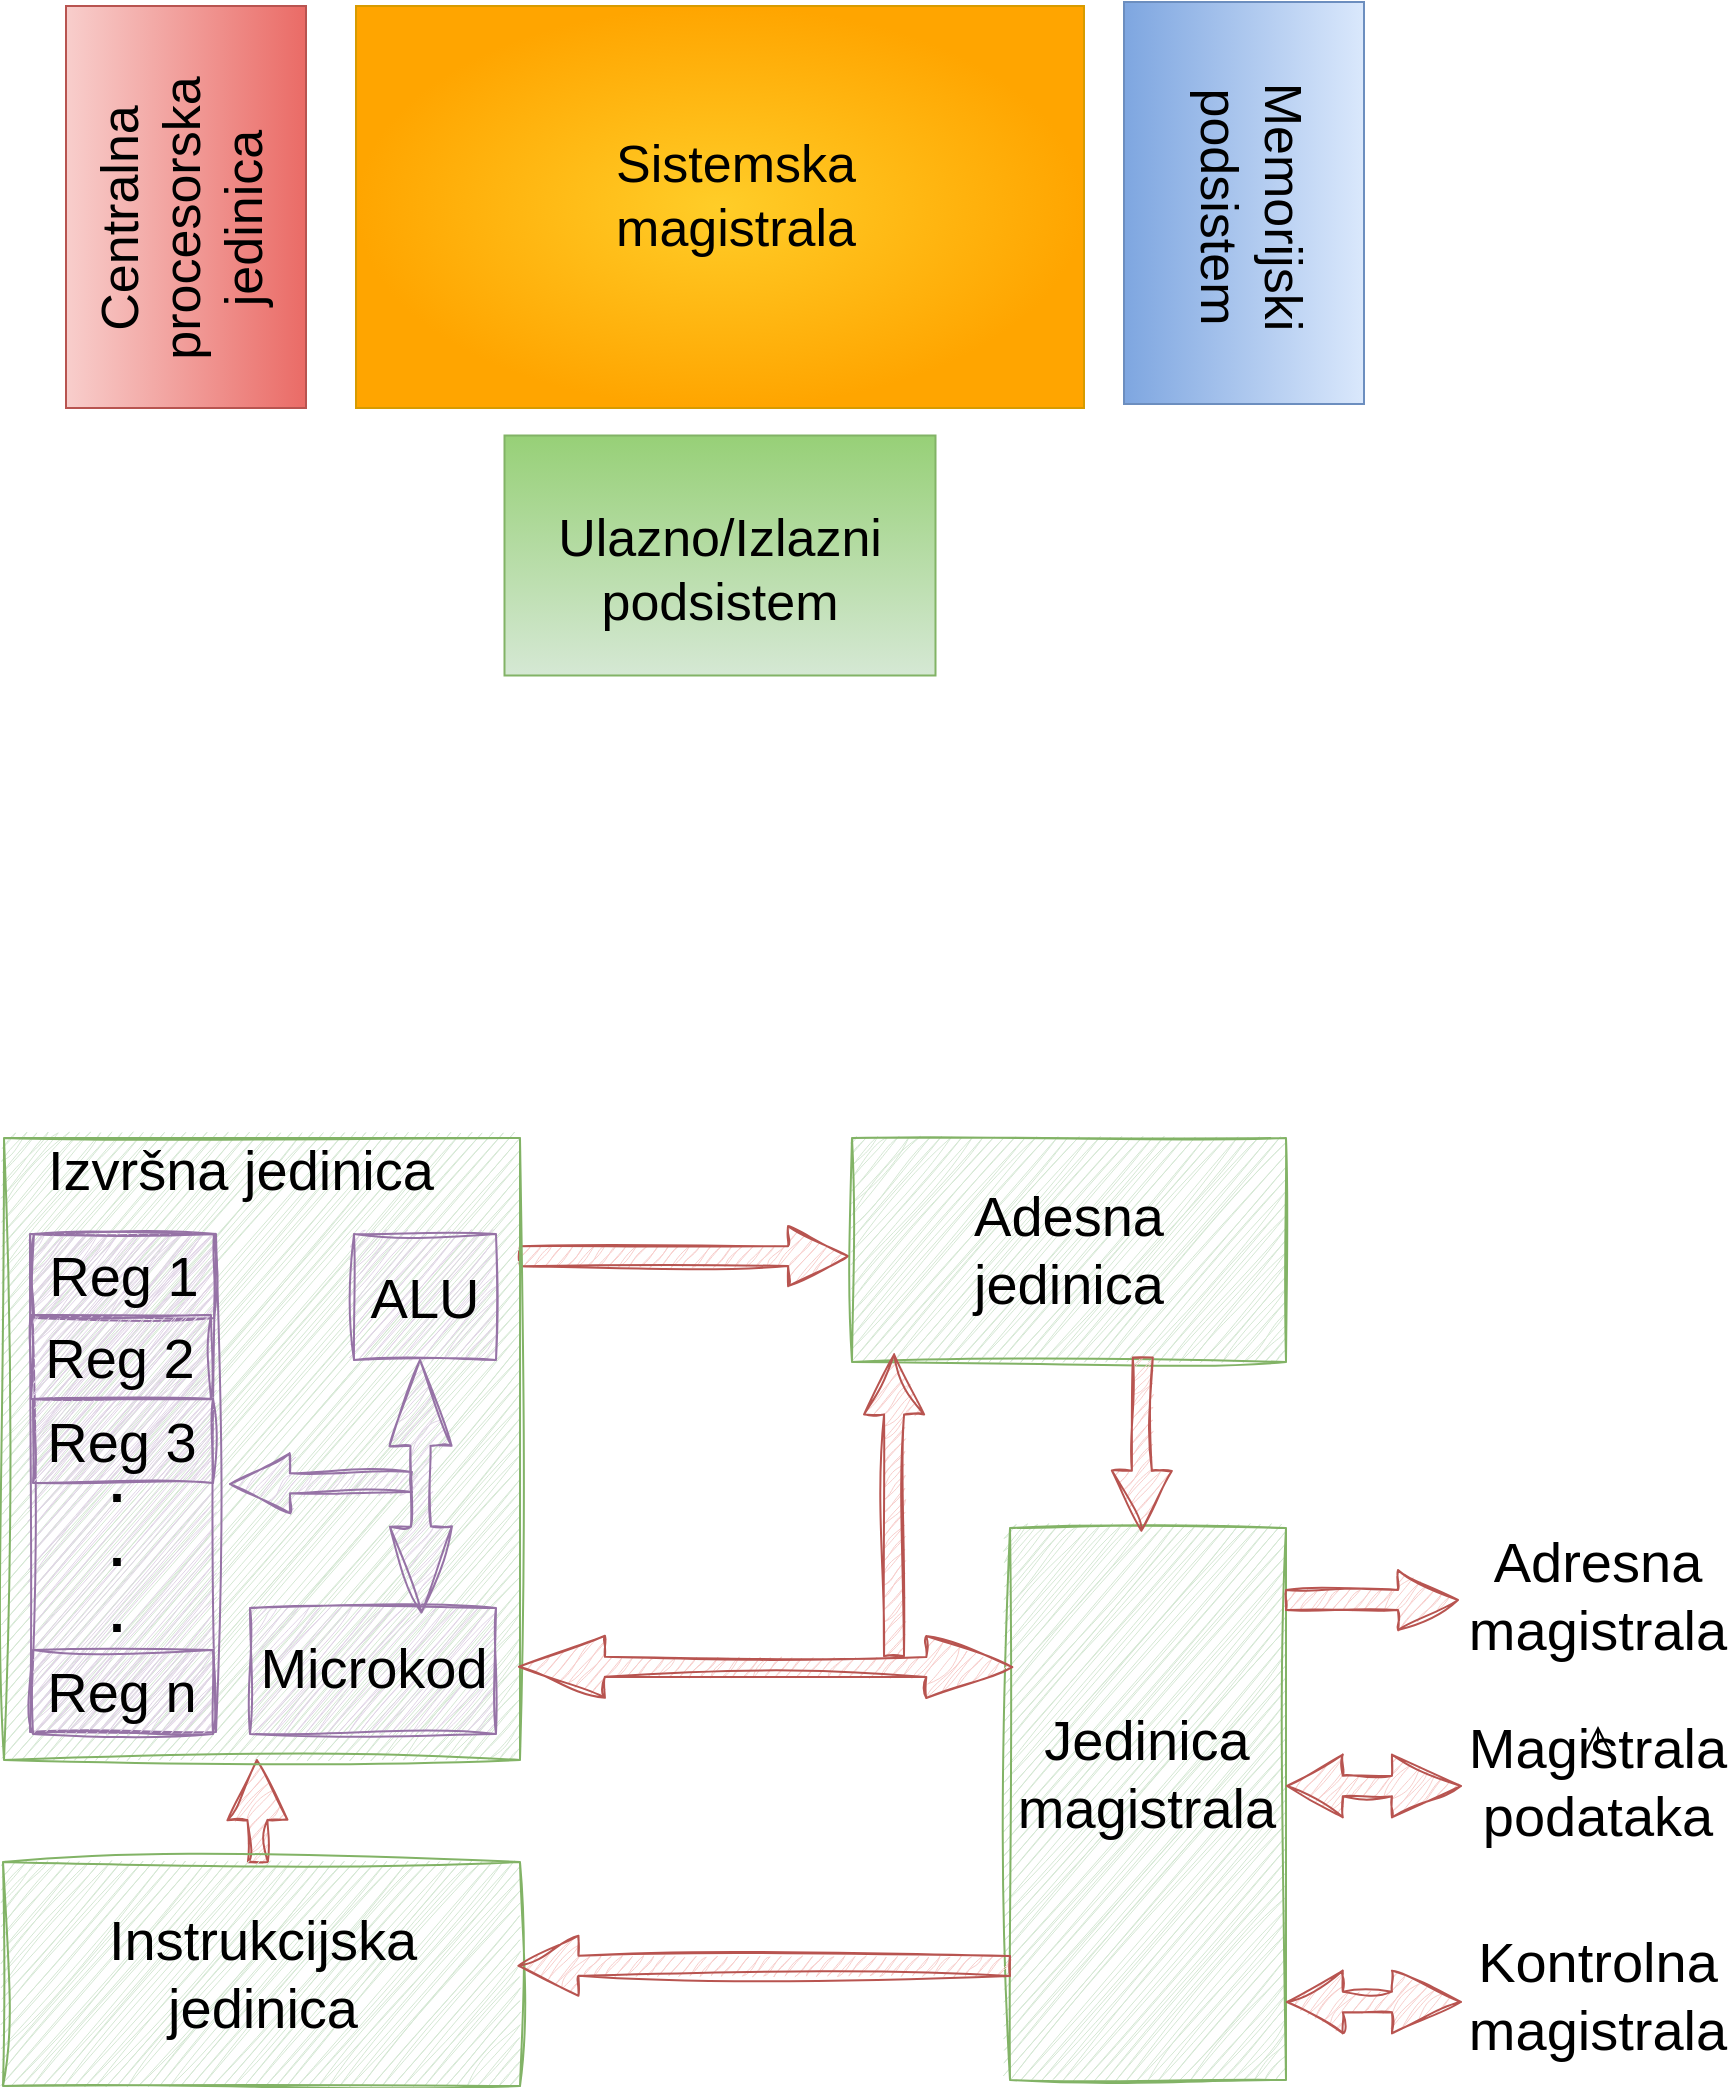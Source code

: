 <mxfile version="22.0.2" type="github">
  <diagram name="Page-1" id="v8bC0ISwI544UaWsLMjW">
    <mxGraphModel dx="3046" dy="1046" grid="0" gridSize="10" guides="1" tooltips="1" connect="1" arrows="1" fold="1" page="1" pageScale="1" pageWidth="827" pageHeight="1169" math="0" shadow="0">
      <root>
        <mxCell id="0" />
        <mxCell id="1" parent="0" />
        <mxCell id="QuMXMfQwbGcWrYARciGg-44" style="edgeStyle=none;curved=1;rounded=0;orthogonalLoop=1;jettySize=auto;html=1;endArrow=open;sourcePerimeterSpacing=8;targetPerimeterSpacing=8;shape=arrow;entryX=0.51;entryY=0;entryDx=0;entryDy=0;entryPerimeter=0;sketch=1;curveFitting=1;jiggle=2;fillColor=#f8cecc;strokeColor=#b85450;exitX=0.507;exitY=1;exitDx=0;exitDy=0;exitPerimeter=0;" edge="1" parent="1" source="QuMXMfQwbGcWrYARciGg-42" target="QuMXMfQwbGcWrYARciGg-1">
          <mxGeometry relative="1" as="geometry">
            <mxPoint x="-655" y="958" as="targetPoint" />
            <mxPoint x="-659" y="1024" as="sourcePoint" />
            <Array as="points">
              <mxPoint x="-659" y="930" />
            </Array>
          </mxGeometry>
        </mxCell>
        <mxCell id="NqR2vv7vECb0ex2Q4SwO-4" value="" style="verticalLabelPosition=bottom;verticalAlign=top;html=1;shape=mxgraph.basic.rect;fillColor2=none;strokeWidth=1;size=20;indent=5;fillColor=#f8cecc;strokeColor=#b85450;gradientColor=#ea6b66;gradientDirection=west;rotation=-180;" parent="1" vertex="1">
          <mxGeometry x="-738" y="70" width="120" height="201" as="geometry" />
        </mxCell>
        <mxCell id="NqR2vv7vECb0ex2Q4SwO-5" value="" style="verticalLabelPosition=bottom;verticalAlign=top;html=1;shape=mxgraph.basic.rect;fillColor2=none;strokeWidth=1;size=20;indent=5;fillColor=#dae8fc;strokeColor=#6c8ebf;gradientColor=#7ea6e0;gradientDirection=east;rotation=-180;" parent="1" vertex="1">
          <mxGeometry x="-209" y="68" width="120" height="201" as="geometry" />
        </mxCell>
        <mxCell id="NqR2vv7vECb0ex2Q4SwO-6" value="" style="verticalLabelPosition=bottom;verticalAlign=top;html=1;shape=mxgraph.basic.rect;fillColor2=none;strokeWidth=1;size=20;indent=5;fillColor=#d5e8d4;strokeColor=#82b366;rotation=90;gradientColor=#97d077;gradientDirection=west;" parent="1" vertex="1">
          <mxGeometry x="-471" y="237" width="120" height="215.5" as="geometry" />
        </mxCell>
        <mxCell id="NqR2vv7vECb0ex2Q4SwO-7" value="" style="verticalLabelPosition=bottom;verticalAlign=top;html=1;shape=mxgraph.basic.rect;fillColor2=none;strokeWidth=1;size=20;indent=5;fillColor=#ffcd28;strokeColor=#d79b00;gradientColor=#ffa500;gradientDirection=radial;rotation=-180;" parent="1" vertex="1">
          <mxGeometry x="-593" y="70" width="364" height="201" as="geometry" />
        </mxCell>
        <mxCell id="NqR2vv7vECb0ex2Q4SwO-8" value="Sistemska magistrala" style="text;strokeColor=none;fillColor=none;html=1;align=center;verticalAlign=middle;whiteSpace=wrap;rounded=0;fontSize=26;" parent="1" vertex="1">
          <mxGeometry x="-433" y="150" width="60" height="30" as="geometry" />
        </mxCell>
        <mxCell id="NqR2vv7vECb0ex2Q4SwO-9" value="Centralna&lt;br&gt;procesorska&lt;br&gt;jedinica" style="text;strokeColor=none;fillColor=none;html=1;align=center;verticalAlign=middle;whiteSpace=wrap;rounded=0;fontSize=26;rotation=-90;" parent="1" vertex="1">
          <mxGeometry x="-710" y="161" width="60" height="30" as="geometry" />
        </mxCell>
        <mxCell id="NqR2vv7vECb0ex2Q4SwO-11" value="Memorijski&lt;br&gt;podsistem" style="text;strokeColor=none;fillColor=none;html=1;align=center;verticalAlign=middle;whiteSpace=wrap;rounded=0;fontSize=26;rotation=90;" parent="1" vertex="1">
          <mxGeometry x="-175" y="155.5" width="60" height="30" as="geometry" />
        </mxCell>
        <mxCell id="NqR2vv7vECb0ex2Q4SwO-14" value="Ulazno/Izlazni podsistem" style="text;strokeColor=none;fillColor=none;html=1;align=center;verticalAlign=middle;whiteSpace=wrap;rounded=0;fontSize=26;" parent="1" vertex="1">
          <mxGeometry x="-441" y="337" width="60" height="30" as="geometry" />
        </mxCell>
        <mxCell id="QuMXMfQwbGcWrYARciGg-5" style="edgeStyle=none;curved=1;rounded=0;orthogonalLoop=1;jettySize=auto;html=1;endArrow=open;sourcePerimeterSpacing=8;targetPerimeterSpacing=8;shape=arrow;exitX=0;exitY=0.81;exitDx=0;exitDy=0;exitPerimeter=0;entryX=1.009;entryY=0.473;entryDx=0;entryDy=0;entryPerimeter=0;sketch=1;curveFitting=1;jiggle=2;fillColor=#f8cecc;strokeColor=#b85450;" edge="1" parent="1" source="QuMXMfQwbGcWrYARciGg-1" target="QuMXMfQwbGcWrYARciGg-2">
          <mxGeometry relative="1" as="geometry">
            <mxPoint x="-431" y="821" as="targetPoint" />
            <Array as="points">
              <mxPoint x="-407" y="753" />
            </Array>
          </mxGeometry>
        </mxCell>
        <mxCell id="QuMXMfQwbGcWrYARciGg-1" value="" style="verticalLabelPosition=bottom;verticalAlign=top;html=1;shape=mxgraph.basic.rect;fillColor2=none;strokeWidth=1;size=20;indent=5;gradientDirection=radial;rotation=-180;sketch=1;curveFitting=1;jiggle=2;fillColor=#d5e8d4;strokeColor=#82b366;" vertex="1" parent="1">
          <mxGeometry x="-769" y="636" width="258" height="311" as="geometry" />
        </mxCell>
        <mxCell id="QuMXMfQwbGcWrYARciGg-8" value="" style="group" vertex="1" connectable="0" parent="1">
          <mxGeometry x="-345" y="636" width="217" height="112" as="geometry" />
        </mxCell>
        <mxCell id="QuMXMfQwbGcWrYARciGg-2" value="" style="verticalLabelPosition=bottom;verticalAlign=top;html=1;shape=mxgraph.basic.rect;fillColor2=none;strokeWidth=1;size=20;indent=5;gradientDirection=radial;rotation=-180;sketch=1;curveFitting=1;jiggle=2;fillColor=#d5e8d4;strokeColor=#82b366;" vertex="1" parent="QuMXMfQwbGcWrYARciGg-8">
          <mxGeometry width="217.0" height="112" as="geometry" />
        </mxCell>
        <mxCell id="QuMXMfQwbGcWrYARciGg-6" value="Adesna jedinica" style="text;strokeColor=none;fillColor=none;html=1;align=center;verticalAlign=middle;whiteSpace=wrap;rounded=0;sketch=1;curveFitting=1;jiggle=2;fontSize=28;fontColor=#000000;" vertex="1" parent="QuMXMfQwbGcWrYARciGg-8">
          <mxGeometry x="47.868" y="22.5" width="121.265" height="67" as="geometry" />
        </mxCell>
        <mxCell id="QuMXMfQwbGcWrYARciGg-11" value="" style="verticalLabelPosition=bottom;verticalAlign=top;html=1;shape=mxgraph.basic.rect;fillColor2=none;strokeWidth=1;size=20;indent=5;gradientDirection=radial;rotation=-180;sketch=1;curveFitting=1;jiggle=2;fillColor=#e1d5e7;strokeColor=#9673a6;" vertex="1" parent="1">
          <mxGeometry x="-594" y="684" width="71" height="63" as="geometry" />
        </mxCell>
        <mxCell id="QuMXMfQwbGcWrYARciGg-9" value="ALU" style="text;strokeColor=none;fillColor=none;html=1;align=center;verticalAlign=middle;whiteSpace=wrap;rounded=0;sketch=1;curveFitting=1;jiggle=2;fontSize=28;fontColor=#000000;" vertex="1" parent="1">
          <mxGeometry x="-591" y="696" width="65" height="39" as="geometry" />
        </mxCell>
        <mxCell id="QuMXMfQwbGcWrYARciGg-13" value="" style="verticalLabelPosition=bottom;verticalAlign=top;html=1;shape=mxgraph.basic.rect;fillColor2=none;strokeWidth=1;size=20;indent=5;gradientDirection=radial;rotation=-180;sketch=1;curveFitting=1;jiggle=2;fillColor=#e1d5e7;strokeColor=#9673a6;" vertex="1" parent="1">
          <mxGeometry x="-646" y="871" width="123" height="63" as="geometry" />
        </mxCell>
        <mxCell id="QuMXMfQwbGcWrYARciGg-14" value="Microkod" style="text;strokeColor=none;fillColor=none;html=1;align=center;verticalAlign=middle;whiteSpace=wrap;rounded=0;sketch=1;curveFitting=1;jiggle=2;fontSize=28;fontColor=#000000;" vertex="1" parent="1">
          <mxGeometry x="-644" y="881" width="120" height="39" as="geometry" />
        </mxCell>
        <mxCell id="QuMXMfQwbGcWrYARciGg-15" value="" style="verticalLabelPosition=bottom;verticalAlign=top;html=1;shape=mxgraph.basic.rect;fillColor2=none;strokeWidth=1;size=20;indent=5;gradientDirection=radial;rotation=-180;sketch=1;curveFitting=1;jiggle=2;fillColor=#e1d5e7;strokeColor=#9673a6;" vertex="1" parent="1">
          <mxGeometry x="-756" y="684" width="93" height="249" as="geometry" />
        </mxCell>
        <mxCell id="QuMXMfQwbGcWrYARciGg-16" value="" style="verticalLabelPosition=bottom;verticalAlign=top;html=1;shape=mxgraph.basic.rect;fillColor2=none;strokeWidth=1;size=20;indent=5;gradientDirection=radial;rotation=-180;sketch=1;curveFitting=1;jiggle=2;fillColor=#e1d5e7;strokeColor=#9673a6;" vertex="1" parent="1">
          <mxGeometry x="-754" y="684" width="90" height="42" as="geometry" />
        </mxCell>
        <mxCell id="QuMXMfQwbGcWrYARciGg-17" value="Reg 1" style="text;strokeColor=none;fillColor=none;html=1;align=center;verticalAlign=middle;whiteSpace=wrap;rounded=0;sketch=1;curveFitting=1;jiggle=2;fontSize=28;fontColor=#000000;" vertex="1" parent="1">
          <mxGeometry x="-769.5" y="685.5" width="120" height="39" as="geometry" />
        </mxCell>
        <mxCell id="QuMXMfQwbGcWrYARciGg-18" value="" style="verticalLabelPosition=bottom;verticalAlign=top;html=1;shape=mxgraph.basic.rect;fillColor2=none;strokeWidth=1;size=20;indent=5;gradientDirection=radial;rotation=-180;sketch=1;curveFitting=1;jiggle=2;fillColor=#e1d5e7;strokeColor=#9673a6;" vertex="1" parent="1">
          <mxGeometry x="-755.5" y="724.5" width="90" height="42" as="geometry" />
        </mxCell>
        <mxCell id="QuMXMfQwbGcWrYARciGg-19" value="Reg 2" style="text;strokeColor=none;fillColor=none;html=1;align=center;verticalAlign=middle;whiteSpace=wrap;rounded=0;sketch=1;curveFitting=1;jiggle=2;fontSize=28;fontColor=#000000;" vertex="1" parent="1">
          <mxGeometry x="-771" y="726" width="120" height="39" as="geometry" />
        </mxCell>
        <mxCell id="QuMXMfQwbGcWrYARciGg-20" value="" style="verticalLabelPosition=bottom;verticalAlign=top;html=1;shape=mxgraph.basic.rect;fillColor2=none;strokeWidth=1;size=20;indent=5;gradientDirection=radial;rotation=-180;sketch=1;curveFitting=1;jiggle=2;fillColor=#e1d5e7;strokeColor=#9673a6;" vertex="1" parent="1">
          <mxGeometry x="-754.5" y="766.5" width="90" height="42" as="geometry" />
        </mxCell>
        <mxCell id="QuMXMfQwbGcWrYARciGg-21" value="Reg 3" style="text;strokeColor=none;fillColor=none;html=1;align=center;verticalAlign=middle;whiteSpace=wrap;rounded=0;sketch=1;curveFitting=1;jiggle=2;fontSize=28;fontColor=#000000;" vertex="1" parent="1">
          <mxGeometry x="-770" y="768" width="120" height="39" as="geometry" />
        </mxCell>
        <mxCell id="QuMXMfQwbGcWrYARciGg-22" value="" style="verticalLabelPosition=bottom;verticalAlign=top;html=1;shape=mxgraph.basic.rect;fillColor2=none;strokeWidth=1;size=20;indent=5;gradientDirection=radial;rotation=-180;sketch=1;curveFitting=1;jiggle=2;fillColor=#e1d5e7;strokeColor=#9673a6;" vertex="1" parent="1">
          <mxGeometry x="-754.5" y="892" width="90" height="42" as="geometry" />
        </mxCell>
        <mxCell id="QuMXMfQwbGcWrYARciGg-23" value="Reg n" style="text;strokeColor=none;fillColor=none;html=1;align=center;verticalAlign=middle;whiteSpace=wrap;rounded=0;sketch=1;curveFitting=1;jiggle=2;fontSize=28;fontColor=#000000;" vertex="1" parent="1">
          <mxGeometry x="-770" y="893.5" width="120" height="39" as="geometry" />
        </mxCell>
        <mxCell id="QuMXMfQwbGcWrYARciGg-24" value="&lt;h6&gt;&lt;font style=&quot;font-size: 27px;&quot;&gt;.&lt;br&gt;&lt;/font&gt;&lt;font style=&quot;font-size: 27px;&quot;&gt;.&lt;br&gt;&lt;/font&gt;&lt;font style=&quot;font-size: 27px;&quot;&gt;.&lt;/font&gt;&lt;/h6&gt;" style="text;strokeColor=none;fillColor=none;html=1;align=center;verticalAlign=middle;whiteSpace=wrap;rounded=0;sketch=1;curveFitting=1;jiggle=2;fontSize=28;" vertex="1" parent="1">
          <mxGeometry x="-731" y="805" width="37" height="72" as="geometry" />
        </mxCell>
        <mxCell id="QuMXMfQwbGcWrYARciGg-34" style="edgeStyle=none;curved=1;rounded=0;orthogonalLoop=1;jettySize=auto;html=1;endArrow=open;sourcePerimeterSpacing=8;targetPerimeterSpacing=8;shape=arrow;sketch=1;curveFitting=1;jiggle=2;fillColor=#e1d5e7;strokeColor=#9673a6;" edge="1" parent="1">
          <mxGeometry relative="1" as="geometry">
            <mxPoint x="-656" y="809" as="targetPoint" />
            <mxPoint x="-565" y="808" as="sourcePoint" />
          </mxGeometry>
        </mxCell>
        <mxCell id="QuMXMfQwbGcWrYARciGg-35" value="" style="shape=flexArrow;endArrow=classic;startArrow=classic;html=1;rounded=0;startSize=14;endSize=14;sourcePerimeterSpacing=8;targetPerimeterSpacing=8;curved=1;sketch=1;curveFitting=1;jiggle=2;fillColor=#e1d5e7;strokeColor=#9673a6;exitX=0.303;exitY=0.956;exitDx=0;exitDy=0;exitPerimeter=0;" edge="1" parent="1" source="QuMXMfQwbGcWrYARciGg-13">
          <mxGeometry width="100" height="100" relative="1" as="geometry">
            <mxPoint x="-551" y="893.5" as="sourcePoint" />
            <mxPoint x="-561" y="746.5" as="targetPoint" />
          </mxGeometry>
        </mxCell>
        <mxCell id="QuMXMfQwbGcWrYARciGg-37" value="" style="verticalLabelPosition=bottom;verticalAlign=top;html=1;shape=mxgraph.basic.rect;fillColor2=none;strokeWidth=1;size=20;indent=5;gradientDirection=radial;rotation=-180;sketch=1;curveFitting=1;jiggle=2;fillColor=#d5e8d4;strokeColor=#82b366;" vertex="1" parent="1">
          <mxGeometry x="-266" y="831" width="138" height="276" as="geometry" />
        </mxCell>
        <mxCell id="QuMXMfQwbGcWrYARciGg-38" value="Jedinica magistrala" style="text;strokeColor=none;fillColor=none;html=1;align=center;verticalAlign=middle;whiteSpace=wrap;rounded=0;sketch=1;curveFitting=1;jiggle=2;fontSize=28;fontColor=#000000;" vertex="1" parent="1">
          <mxGeometry x="-245" y="920" width="95" height="67" as="geometry" />
        </mxCell>
        <mxCell id="QuMXMfQwbGcWrYARciGg-40" style="edgeStyle=none;curved=1;rounded=0;orthogonalLoop=1;jettySize=auto;html=1;endArrow=open;sourcePerimeterSpacing=8;targetPerimeterSpacing=8;shape=arrow;exitX=0.33;exitY=0.02;exitDx=0;exitDy=0;exitPerimeter=0;entryX=0.524;entryY=0.995;entryDx=0;entryDy=0;entryPerimeter=0;sketch=1;curveFitting=1;jiggle=2;fillColor=#f8cecc;strokeColor=#b85450;" edge="1" parent="1" source="QuMXMfQwbGcWrYARciGg-2" target="QuMXMfQwbGcWrYARciGg-37">
          <mxGeometry relative="1" as="geometry">
            <mxPoint x="-285" y="829" as="targetPoint" />
            <mxPoint x="-497" y="828" as="sourcePoint" />
            <Array as="points">
              <mxPoint x="-204" y="804" />
            </Array>
          </mxGeometry>
        </mxCell>
        <mxCell id="QuMXMfQwbGcWrYARciGg-42" value="" style="verticalLabelPosition=bottom;verticalAlign=top;html=1;shape=mxgraph.basic.rect;fillColor2=none;strokeWidth=1;size=20;indent=5;gradientDirection=radial;rotation=-180;sketch=1;curveFitting=1;jiggle=2;fillColor=#d5e8d4;strokeColor=#82b366;" vertex="1" parent="1">
          <mxGeometry x="-769.5" y="998" width="258.5" height="112" as="geometry" />
        </mxCell>
        <mxCell id="QuMXMfQwbGcWrYARciGg-43" value="Instrukcijska&lt;br&gt;jedinica" style="text;strokeColor=none;fillColor=none;html=1;align=center;verticalAlign=middle;whiteSpace=wrap;rounded=0;sketch=1;curveFitting=1;jiggle=2;fontSize=28;fontColor=#000000;" vertex="1" parent="1">
          <mxGeometry x="-687.5" y="1020.5" width="95" height="67" as="geometry" />
        </mxCell>
        <mxCell id="QuMXMfQwbGcWrYARciGg-45" style="edgeStyle=none;curved=1;rounded=0;orthogonalLoop=1;jettySize=auto;html=1;endArrow=open;sourcePerimeterSpacing=8;targetPerimeterSpacing=8;shape=arrow;sketch=1;curveFitting=1;jiggle=2;fillColor=#f8cecc;strokeColor=#b85450;entryX=0.903;entryY=0.034;entryDx=0;entryDy=0;entryPerimeter=0;" edge="1" parent="1" target="QuMXMfQwbGcWrYARciGg-2">
          <mxGeometry relative="1" as="geometry">
            <mxPoint x="-324" y="748" as="targetPoint" />
            <mxPoint x="-324" y="895" as="sourcePoint" />
          </mxGeometry>
        </mxCell>
        <mxCell id="QuMXMfQwbGcWrYARciGg-46" value="" style="shape=flexArrow;endArrow=classic;startArrow=classic;html=1;rounded=0;startSize=14;endSize=14;sourcePerimeterSpacing=8;targetPerimeterSpacing=8;curved=1;sketch=1;curveFitting=1;jiggle=2;fillColor=#f8cecc;strokeColor=#b85450;exitX=0.988;exitY=0.748;exitDx=0;exitDy=0;exitPerimeter=0;entryX=0.004;entryY=0.15;entryDx=0;entryDy=0;entryPerimeter=0;" edge="1" parent="1" source="QuMXMfQwbGcWrYARciGg-37" target="QuMXMfQwbGcWrYARciGg-1">
          <mxGeometry width="100" height="100" relative="1" as="geometry">
            <mxPoint x="-365" y="905.5" as="sourcePoint" />
            <mxPoint x="-366" y="778" as="targetPoint" />
          </mxGeometry>
        </mxCell>
        <mxCell id="QuMXMfQwbGcWrYARciGg-47" style="edgeStyle=none;curved=1;rounded=0;orthogonalLoop=1;jettySize=auto;html=1;endArrow=open;sourcePerimeterSpacing=8;targetPerimeterSpacing=8;shape=arrow;sketch=1;curveFitting=1;jiggle=2;fillColor=#f8cecc;strokeColor=#b85450;entryX=0.003;entryY=0.537;entryDx=0;entryDy=0;entryPerimeter=0;" edge="1" parent="1" target="QuMXMfQwbGcWrYARciGg-42">
          <mxGeometry relative="1" as="geometry">
            <mxPoint x="-404.29" y="982" as="targetPoint" />
            <mxPoint x="-266" y="1050" as="sourcePoint" />
          </mxGeometry>
        </mxCell>
        <mxCell id="QuMXMfQwbGcWrYARciGg-48" value="Izvršna jedinica" style="text;strokeColor=none;fillColor=none;html=1;align=center;verticalAlign=middle;whiteSpace=wrap;rounded=0;sketch=1;curveFitting=1;jiggle=2;fontSize=28;fontColor=#000000;" vertex="1" parent="1">
          <mxGeometry x="-770" y="632" width="239" height="39" as="geometry" />
        </mxCell>
        <mxCell id="QuMXMfQwbGcWrYARciGg-49" style="edgeStyle=none;curved=1;rounded=0;orthogonalLoop=1;jettySize=auto;html=1;endArrow=open;sourcePerimeterSpacing=8;targetPerimeterSpacing=8;shape=arrow;exitX=0;exitY=0.81;exitDx=0;exitDy=0;exitPerimeter=0;sketch=1;curveFitting=1;jiggle=2;fillColor=#f8cecc;strokeColor=#b85450;" edge="1" parent="1">
          <mxGeometry relative="1" as="geometry">
            <mxPoint x="-42" y="867" as="targetPoint" />
            <mxPoint x="-128" y="867" as="sourcePoint" />
            <Array as="points">
              <mxPoint x="-24" y="925" />
            </Array>
          </mxGeometry>
        </mxCell>
        <mxCell id="QuMXMfQwbGcWrYARciGg-50" value="" style="shape=flexArrow;endArrow=classic;startArrow=classic;html=1;rounded=0;startSize=11.172;endSize=8.966;sourcePerimeterSpacing=8;targetPerimeterSpacing=8;curved=1;sketch=1;curveFitting=1;jiggle=2;fillColor=#f8cecc;strokeColor=#b85450;entryX=0.004;entryY=0.15;entryDx=0;entryDy=0;entryPerimeter=0;width=10.345;" edge="1" parent="1">
          <mxGeometry width="100" height="100" relative="1" as="geometry">
            <mxPoint x="-40" y="960" as="sourcePoint" />
            <mxPoint x="-128" y="960" as="targetPoint" />
          </mxGeometry>
        </mxCell>
        <mxCell id="QuMXMfQwbGcWrYARciGg-51" value="" style="shape=flexArrow;endArrow=classic;startArrow=classic;html=1;rounded=0;startSize=11.172;endSize=8.966;sourcePerimeterSpacing=8;targetPerimeterSpacing=8;curved=1;sketch=1;curveFitting=1;jiggle=2;fillColor=#f8cecc;strokeColor=#b85450;entryX=0.004;entryY=0.15;entryDx=0;entryDy=0;entryPerimeter=0;width=10.345;" edge="1" parent="1">
          <mxGeometry width="100" height="100" relative="1" as="geometry">
            <mxPoint x="-40" y="1068" as="sourcePoint" />
            <mxPoint x="-128" y="1068" as="targetPoint" />
          </mxGeometry>
        </mxCell>
        <mxCell id="QuMXMfQwbGcWrYARciGg-52" value="Adresna magistrala" style="text;strokeColor=none;fillColor=none;html=1;align=center;verticalAlign=middle;whiteSpace=wrap;rounded=0;sketch=1;curveFitting=1;jiggle=2;fontSize=28;fontColor=#000000;" vertex="1" parent="1">
          <mxGeometry x="-32" y="845" width="120" height="39" as="geometry" />
        </mxCell>
        <mxCell id="QuMXMfQwbGcWrYARciGg-53" value="Magistrala podataka" style="text;strokeColor=none;fillColor=none;html=1;align=center;verticalAlign=middle;whiteSpace=wrap;rounded=0;sketch=1;curveFitting=1;jiggle=2;fontSize=28;fontColor=#000000;" vertex="1" parent="1">
          <mxGeometry x="-32" y="938" width="120" height="39" as="geometry" />
        </mxCell>
        <mxCell id="QuMXMfQwbGcWrYARciGg-54" value="Kontrolna magistrala" style="text;strokeColor=none;fillColor=none;html=1;align=center;verticalAlign=middle;whiteSpace=wrap;rounded=0;sketch=1;curveFitting=1;jiggle=2;fontSize=28;fontColor=#000000;" vertex="1" parent="1">
          <mxGeometry x="-32" y="1045" width="120" height="39" as="geometry" />
        </mxCell>
        <mxCell id="QuMXMfQwbGcWrYARciGg-55" style="edgeStyle=none;curved=1;rounded=0;orthogonalLoop=1;jettySize=auto;html=1;exitX=0.5;exitY=0;exitDx=0;exitDy=0;endArrow=open;startSize=14;endSize=14;sourcePerimeterSpacing=8;targetPerimeterSpacing=8;" edge="1" parent="1" source="QuMXMfQwbGcWrYARciGg-53" target="QuMXMfQwbGcWrYARciGg-53">
          <mxGeometry relative="1" as="geometry" />
        </mxCell>
      </root>
    </mxGraphModel>
  </diagram>
</mxfile>

